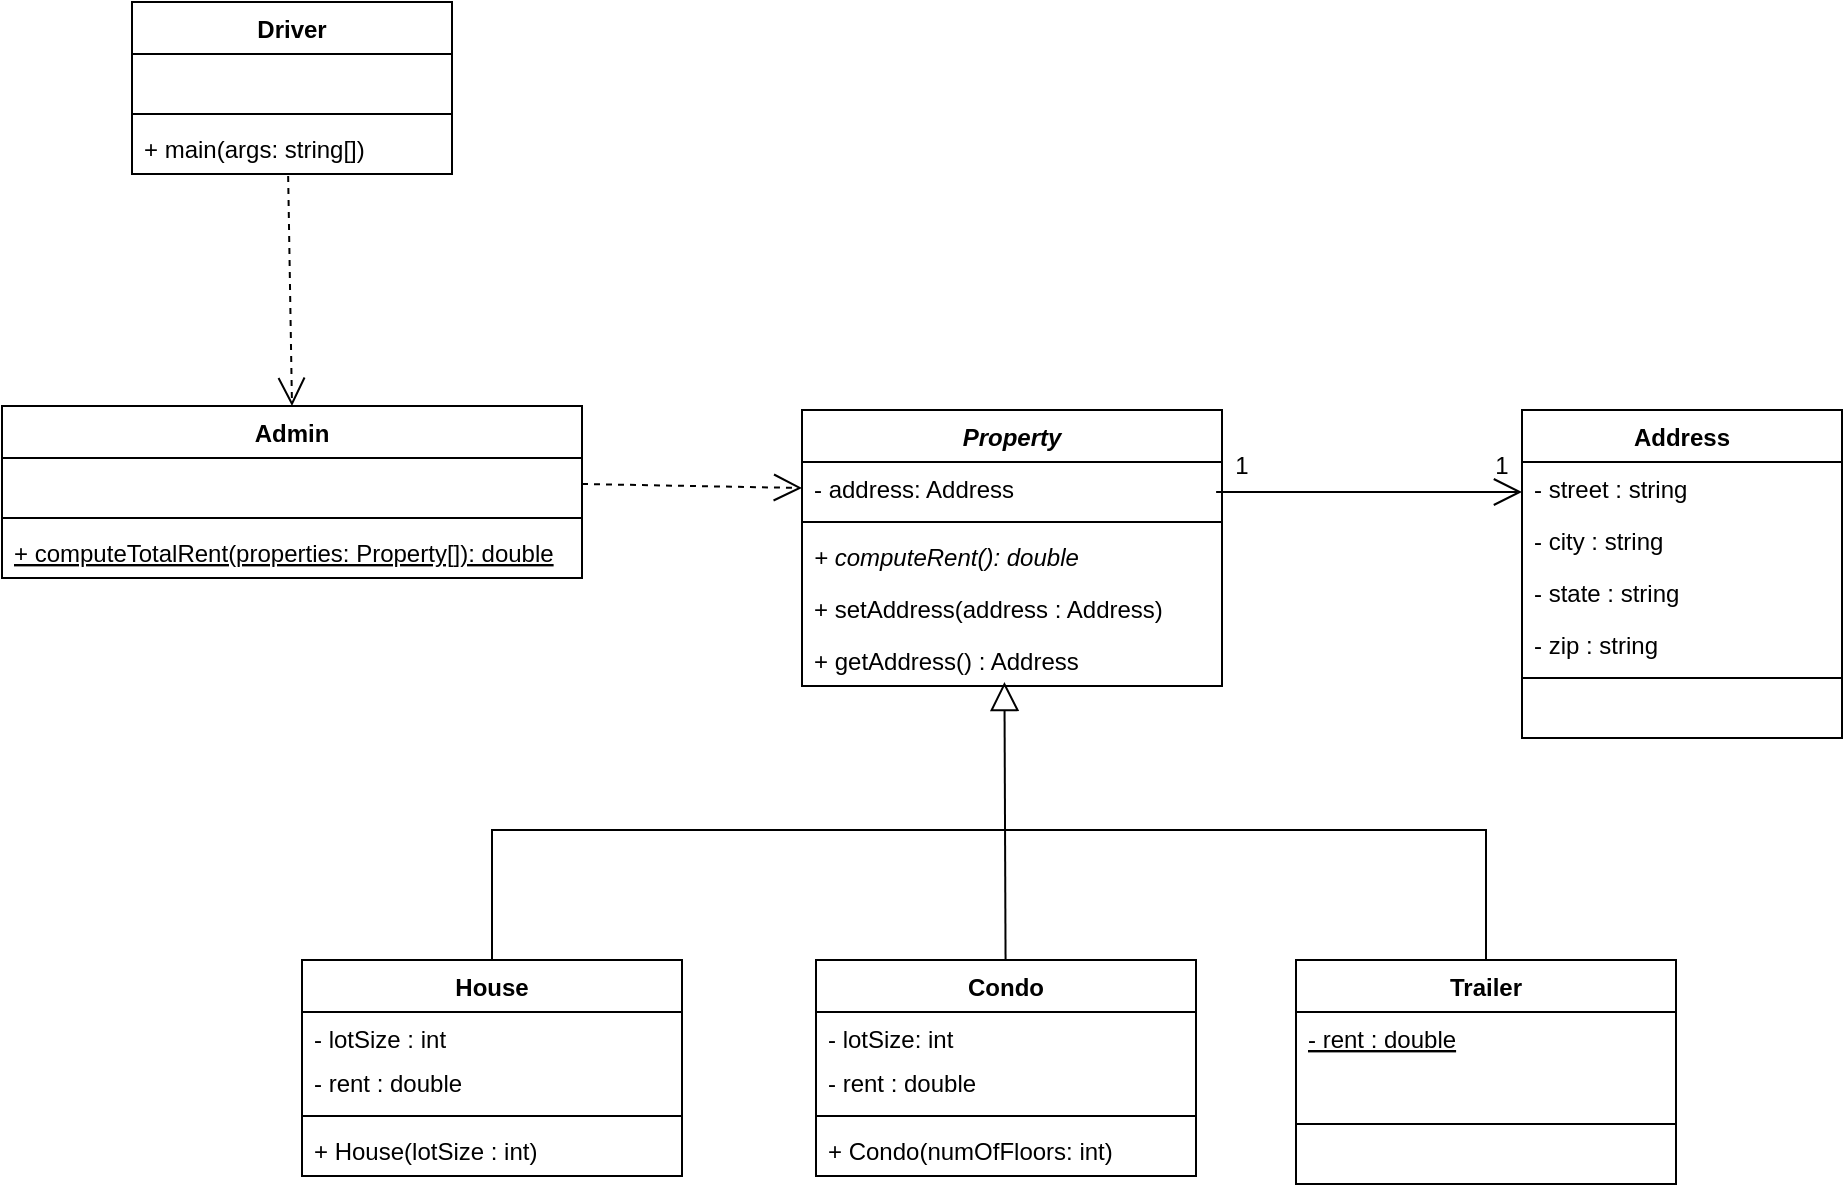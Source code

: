 <mxfile version="13.9.9" type="device"><diagram id="ylOzIhg154pAQtBBcECZ" name="Page-1"><mxGraphModel dx="1303" dy="828" grid="1" gridSize="10" guides="1" tooltips="1" connect="1" arrows="1" fold="1" page="1" pageScale="1" pageWidth="1100" pageHeight="850" math="0" shadow="0"><root><mxCell id="0"/><mxCell id="1" parent="0"/><mxCell id="e2WRnxQ7KsLLdT2iQ4DF-1" value="Property" style="swimlane;fontStyle=3;align=center;verticalAlign=top;childLayout=stackLayout;horizontal=1;startSize=26;horizontalStack=0;resizeParent=1;resizeParentMax=0;resizeLast=0;collapsible=1;marginBottom=0;" vertex="1" parent="1"><mxGeometry x="510" y="352" width="210" height="138" as="geometry"/></mxCell><mxCell id="e2WRnxQ7KsLLdT2iQ4DF-2" value="- address: Address" style="text;strokeColor=none;fillColor=none;align=left;verticalAlign=top;spacingLeft=4;spacingRight=4;overflow=hidden;rotatable=0;points=[[0,0.5],[1,0.5]];portConstraint=eastwest;" vertex="1" parent="e2WRnxQ7KsLLdT2iQ4DF-1"><mxGeometry y="26" width="210" height="26" as="geometry"/></mxCell><mxCell id="e2WRnxQ7KsLLdT2iQ4DF-3" value="" style="line;strokeWidth=1;fillColor=none;align=left;verticalAlign=middle;spacingTop=-1;spacingLeft=3;spacingRight=3;rotatable=0;labelPosition=right;points=[];portConstraint=eastwest;" vertex="1" parent="e2WRnxQ7KsLLdT2iQ4DF-1"><mxGeometry y="52" width="210" height="8" as="geometry"/></mxCell><mxCell id="e2WRnxQ7KsLLdT2iQ4DF-4" value="+ computeRent(): double" style="text;strokeColor=none;fillColor=none;align=left;verticalAlign=top;spacingLeft=4;spacingRight=4;overflow=hidden;rotatable=0;points=[[0,0.5],[1,0.5]];portConstraint=eastwest;fontStyle=2" vertex="1" parent="e2WRnxQ7KsLLdT2iQ4DF-1"><mxGeometry y="60" width="210" height="26" as="geometry"/></mxCell><mxCell id="e2WRnxQ7KsLLdT2iQ4DF-5" value="+ setAddress(address : Address)" style="text;strokeColor=none;fillColor=none;align=left;verticalAlign=top;spacingLeft=4;spacingRight=4;overflow=hidden;rotatable=0;points=[[0,0.5],[1,0.5]];portConstraint=eastwest;" vertex="1" parent="e2WRnxQ7KsLLdT2iQ4DF-1"><mxGeometry y="86" width="210" height="26" as="geometry"/></mxCell><mxCell id="e2WRnxQ7KsLLdT2iQ4DF-7" value="+ getAddress() : Address" style="text;strokeColor=none;fillColor=none;align=left;verticalAlign=top;spacingLeft=4;spacingRight=4;overflow=hidden;rotatable=0;points=[[0,0.5],[1,0.5]];portConstraint=eastwest;" vertex="1" parent="e2WRnxQ7KsLLdT2iQ4DF-1"><mxGeometry y="112" width="210" height="26" as="geometry"/></mxCell><mxCell id="e2WRnxQ7KsLLdT2iQ4DF-8" value="House" style="swimlane;fontStyle=1;align=center;verticalAlign=top;childLayout=stackLayout;horizontal=1;startSize=26;horizontalStack=0;resizeParent=1;resizeParentMax=0;resizeLast=0;collapsible=1;marginBottom=0;" vertex="1" parent="1"><mxGeometry x="260" y="627" width="190" height="108" as="geometry"/></mxCell><mxCell id="e2WRnxQ7KsLLdT2iQ4DF-9" value="- lotSize : int" style="text;strokeColor=none;fillColor=none;align=left;verticalAlign=top;spacingLeft=4;spacingRight=4;overflow=hidden;rotatable=0;points=[[0,0.5],[1,0.5]];portConstraint=eastwest;" vertex="1" parent="e2WRnxQ7KsLLdT2iQ4DF-8"><mxGeometry y="26" width="190" height="22" as="geometry"/></mxCell><mxCell id="e2WRnxQ7KsLLdT2iQ4DF-24" value="- rent : double" style="text;strokeColor=none;fillColor=none;align=left;verticalAlign=top;spacingLeft=4;spacingRight=4;overflow=hidden;rotatable=0;points=[[0,0.5],[1,0.5]];portConstraint=eastwest;" vertex="1" parent="e2WRnxQ7KsLLdT2iQ4DF-8"><mxGeometry y="48" width="190" height="26" as="geometry"/></mxCell><mxCell id="e2WRnxQ7KsLLdT2iQ4DF-10" value="" style="line;strokeWidth=1;fillColor=none;align=left;verticalAlign=middle;spacingTop=-1;spacingLeft=3;spacingRight=3;rotatable=0;labelPosition=right;points=[];portConstraint=eastwest;" vertex="1" parent="e2WRnxQ7KsLLdT2iQ4DF-8"><mxGeometry y="74" width="190" height="8" as="geometry"/></mxCell><mxCell id="e2WRnxQ7KsLLdT2iQ4DF-11" value="+ House(lotSize : int)" style="text;strokeColor=none;fillColor=none;align=left;verticalAlign=top;spacingLeft=4;spacingRight=4;overflow=hidden;rotatable=0;points=[[0,0.5],[1,0.5]];portConstraint=eastwest;" vertex="1" parent="e2WRnxQ7KsLLdT2iQ4DF-8"><mxGeometry y="82" width="190" height="26" as="geometry"/></mxCell><mxCell id="e2WRnxQ7KsLLdT2iQ4DF-16" value="Condo" style="swimlane;fontStyle=1;align=center;verticalAlign=top;childLayout=stackLayout;horizontal=1;startSize=26;horizontalStack=0;resizeParent=1;resizeParentMax=0;resizeLast=0;collapsible=1;marginBottom=0;" vertex="1" parent="1"><mxGeometry x="517" y="627" width="190" height="108" as="geometry"/></mxCell><mxCell id="e2WRnxQ7KsLLdT2iQ4DF-17" value="- lotSize: int" style="text;strokeColor=none;fillColor=none;align=left;verticalAlign=top;spacingLeft=4;spacingRight=4;overflow=hidden;rotatable=0;points=[[0,0.5],[1,0.5]];portConstraint=eastwest;" vertex="1" parent="e2WRnxQ7KsLLdT2iQ4DF-16"><mxGeometry y="26" width="190" height="22" as="geometry"/></mxCell><mxCell id="e2WRnxQ7KsLLdT2iQ4DF-25" value="- rent : double" style="text;strokeColor=none;fillColor=none;align=left;verticalAlign=top;spacingLeft=4;spacingRight=4;overflow=hidden;rotatable=0;points=[[0,0.5],[1,0.5]];portConstraint=eastwest;" vertex="1" parent="e2WRnxQ7KsLLdT2iQ4DF-16"><mxGeometry y="48" width="190" height="26" as="geometry"/></mxCell><mxCell id="e2WRnxQ7KsLLdT2iQ4DF-18" value="" style="line;strokeWidth=1;fillColor=none;align=left;verticalAlign=middle;spacingTop=-1;spacingLeft=3;spacingRight=3;rotatable=0;labelPosition=right;points=[];portConstraint=eastwest;" vertex="1" parent="e2WRnxQ7KsLLdT2iQ4DF-16"><mxGeometry y="74" width="190" height="8" as="geometry"/></mxCell><mxCell id="e2WRnxQ7KsLLdT2iQ4DF-19" value="+ Condo(numOfFloors: int)" style="text;strokeColor=none;fillColor=none;align=left;verticalAlign=top;spacingLeft=4;spacingRight=4;overflow=hidden;rotatable=0;points=[[0,0.5],[1,0.5]];portConstraint=eastwest;" vertex="1" parent="e2WRnxQ7KsLLdT2iQ4DF-16"><mxGeometry y="82" width="190" height="26" as="geometry"/></mxCell><mxCell id="e2WRnxQ7KsLLdT2iQ4DF-20" value="Trailer" style="swimlane;fontStyle=1;align=center;verticalAlign=top;childLayout=stackLayout;horizontal=1;startSize=26;horizontalStack=0;resizeParent=1;resizeParentMax=0;resizeLast=0;collapsible=1;marginBottom=0;" vertex="1" parent="1"><mxGeometry x="757" y="627" width="190" height="112" as="geometry"/></mxCell><mxCell id="e2WRnxQ7KsLLdT2iQ4DF-26" value="- rent : double" style="text;strokeColor=none;fillColor=none;align=left;verticalAlign=top;spacingLeft=4;spacingRight=4;overflow=hidden;rotatable=0;points=[[0,0.5],[1,0.5]];portConstraint=eastwest;fontStyle=4" vertex="1" parent="e2WRnxQ7KsLLdT2iQ4DF-20"><mxGeometry y="26" width="190" height="26" as="geometry"/></mxCell><mxCell id="e2WRnxQ7KsLLdT2iQ4DF-30" value=" " style="text;strokeColor=none;fillColor=none;align=left;verticalAlign=top;spacingLeft=4;spacingRight=4;overflow=hidden;rotatable=0;points=[[0,0.5],[1,0.5]];portConstraint=eastwest;" vertex="1" parent="e2WRnxQ7KsLLdT2iQ4DF-20"><mxGeometry y="52" width="190" height="26" as="geometry"/></mxCell><mxCell id="e2WRnxQ7KsLLdT2iQ4DF-22" value="" style="line;strokeWidth=1;fillColor=none;align=left;verticalAlign=middle;spacingTop=-1;spacingLeft=3;spacingRight=3;rotatable=0;labelPosition=right;points=[];portConstraint=eastwest;" vertex="1" parent="e2WRnxQ7KsLLdT2iQ4DF-20"><mxGeometry y="78" width="190" height="8" as="geometry"/></mxCell><mxCell id="e2WRnxQ7KsLLdT2iQ4DF-23" value="  " style="text;strokeColor=none;fillColor=none;align=left;verticalAlign=top;spacingLeft=4;spacingRight=4;overflow=hidden;rotatable=0;points=[[0,0.5],[1,0.5]];portConstraint=eastwest;" vertex="1" parent="e2WRnxQ7KsLLdT2iQ4DF-20"><mxGeometry y="86" width="190" height="26" as="geometry"/></mxCell><mxCell id="e2WRnxQ7KsLLdT2iQ4DF-28" value="" style="endArrow=block;endFill=0;endSize=12;html=1;entryX=0.482;entryY=0.922;entryDx=0;entryDy=0;entryPerimeter=0;" edge="1" parent="1" source="e2WRnxQ7KsLLdT2iQ4DF-16" target="e2WRnxQ7KsLLdT2iQ4DF-7"><mxGeometry width="160" relative="1" as="geometry"><mxPoint x="599" y="562" as="sourcePoint"/><mxPoint x="827" y="532" as="targetPoint"/></mxGeometry></mxCell><mxCell id="e2WRnxQ7KsLLdT2iQ4DF-31" value="" style="endArrow=none;html=1;exitX=0.5;exitY=0;exitDx=0;exitDy=0;entryX=0.5;entryY=0;entryDx=0;entryDy=0;rounded=0;" edge="1" parent="1" source="e2WRnxQ7KsLLdT2iQ4DF-8" target="e2WRnxQ7KsLLdT2iQ4DF-20"><mxGeometry width="50" height="50" relative="1" as="geometry"><mxPoint x="607" y="632" as="sourcePoint"/><mxPoint x="657" y="582" as="targetPoint"/><Array as="points"><mxPoint x="355" y="562"/><mxPoint x="597" y="562"/><mxPoint x="852" y="562"/></Array></mxGeometry></mxCell><mxCell id="e2WRnxQ7KsLLdT2iQ4DF-33" value="Address" style="swimlane;fontStyle=1;align=center;verticalAlign=top;childLayout=stackLayout;horizontal=1;startSize=26;horizontalStack=0;resizeParent=1;resizeParentMax=0;resizeLast=0;collapsible=1;marginBottom=0;" vertex="1" parent="1"><mxGeometry x="870" y="352" width="160" height="164" as="geometry"/></mxCell><mxCell id="e2WRnxQ7KsLLdT2iQ4DF-34" value="- street : string" style="text;strokeColor=none;fillColor=none;align=left;verticalAlign=top;spacingLeft=4;spacingRight=4;overflow=hidden;rotatable=0;points=[[0,0.5],[1,0.5]];portConstraint=eastwest;" vertex="1" parent="e2WRnxQ7KsLLdT2iQ4DF-33"><mxGeometry y="26" width="160" height="26" as="geometry"/></mxCell><mxCell id="e2WRnxQ7KsLLdT2iQ4DF-37" value="- city : string" style="text;strokeColor=none;fillColor=none;align=left;verticalAlign=top;spacingLeft=4;spacingRight=4;overflow=hidden;rotatable=0;points=[[0,0.5],[1,0.5]];portConstraint=eastwest;" vertex="1" parent="e2WRnxQ7KsLLdT2iQ4DF-33"><mxGeometry y="52" width="160" height="26" as="geometry"/></mxCell><mxCell id="e2WRnxQ7KsLLdT2iQ4DF-38" value="- state : string" style="text;strokeColor=none;fillColor=none;align=left;verticalAlign=top;spacingLeft=4;spacingRight=4;overflow=hidden;rotatable=0;points=[[0,0.5],[1,0.5]];portConstraint=eastwest;" vertex="1" parent="e2WRnxQ7KsLLdT2iQ4DF-33"><mxGeometry y="78" width="160" height="26" as="geometry"/></mxCell><mxCell id="e2WRnxQ7KsLLdT2iQ4DF-39" value="- zip : string" style="text;strokeColor=none;fillColor=none;align=left;verticalAlign=top;spacingLeft=4;spacingRight=4;overflow=hidden;rotatable=0;points=[[0,0.5],[1,0.5]];portConstraint=eastwest;" vertex="1" parent="e2WRnxQ7KsLLdT2iQ4DF-33"><mxGeometry y="104" width="160" height="26" as="geometry"/></mxCell><mxCell id="e2WRnxQ7KsLLdT2iQ4DF-35" value="" style="line;strokeWidth=1;fillColor=none;align=left;verticalAlign=middle;spacingTop=-1;spacingLeft=3;spacingRight=3;rotatable=0;labelPosition=right;points=[];portConstraint=eastwest;" vertex="1" parent="e2WRnxQ7KsLLdT2iQ4DF-33"><mxGeometry y="130" width="160" height="8" as="geometry"/></mxCell><mxCell id="e2WRnxQ7KsLLdT2iQ4DF-36" value=" " style="text;strokeColor=none;fillColor=none;align=left;verticalAlign=top;spacingLeft=4;spacingRight=4;overflow=hidden;rotatable=0;points=[[0,0.5],[1,0.5]];portConstraint=eastwest;" vertex="1" parent="e2WRnxQ7KsLLdT2iQ4DF-33"><mxGeometry y="138" width="160" height="26" as="geometry"/></mxCell><mxCell id="e2WRnxQ7KsLLdT2iQ4DF-40" value="" style="endArrow=open;endFill=1;endSize=12;html=1;entryX=0;entryY=0.25;entryDx=0;entryDy=0;exitX=0.986;exitY=0.577;exitDx=0;exitDy=0;exitPerimeter=0;" edge="1" parent="1" source="e2WRnxQ7KsLLdT2iQ4DF-2" target="e2WRnxQ7KsLLdT2iQ4DF-33"><mxGeometry width="160" relative="1" as="geometry"><mxPoint x="727" y="392" as="sourcePoint"/><mxPoint x="887" y="392" as="targetPoint"/></mxGeometry></mxCell><mxCell id="e2WRnxQ7KsLLdT2iQ4DF-41" value="1" style="text;align=center;fontStyle=0;verticalAlign=middle;spacingLeft=3;spacingRight=3;strokeColor=none;rotatable=0;points=[[0,0.5],[1,0.5]];portConstraint=eastwest;" vertex="1" parent="1"><mxGeometry x="720" y="366" width="20" height="26" as="geometry"/></mxCell><mxCell id="e2WRnxQ7KsLLdT2iQ4DF-43" value="1" style="text;align=center;fontStyle=0;verticalAlign=middle;spacingLeft=3;spacingRight=3;strokeColor=none;rotatable=0;points=[[0,0.5],[1,0.5]];portConstraint=eastwest;" vertex="1" parent="1"><mxGeometry x="850" y="366" width="20" height="26" as="geometry"/></mxCell><mxCell id="e2WRnxQ7KsLLdT2iQ4DF-48" value="Admin" style="swimlane;fontStyle=1;align=center;verticalAlign=top;childLayout=stackLayout;horizontal=1;startSize=26;horizontalStack=0;resizeParent=1;resizeParentMax=0;resizeLast=0;collapsible=1;marginBottom=0;" vertex="1" parent="1"><mxGeometry x="110" y="350" width="290" height="86" as="geometry"/></mxCell><mxCell id="e2WRnxQ7KsLLdT2iQ4DF-49" value="  " style="text;strokeColor=none;fillColor=none;align=left;verticalAlign=top;spacingLeft=4;spacingRight=4;overflow=hidden;rotatable=0;points=[[0,0.5],[1,0.5]];portConstraint=eastwest;" vertex="1" parent="e2WRnxQ7KsLLdT2iQ4DF-48"><mxGeometry y="26" width="290" height="26" as="geometry"/></mxCell><mxCell id="e2WRnxQ7KsLLdT2iQ4DF-50" value="" style="line;strokeWidth=1;fillColor=none;align=left;verticalAlign=middle;spacingTop=-1;spacingLeft=3;spacingRight=3;rotatable=0;labelPosition=right;points=[];portConstraint=eastwest;" vertex="1" parent="e2WRnxQ7KsLLdT2iQ4DF-48"><mxGeometry y="52" width="290" height="8" as="geometry"/></mxCell><mxCell id="e2WRnxQ7KsLLdT2iQ4DF-51" value="+ computeTotalRent(properties: Property[]): double" style="text;strokeColor=none;fillColor=none;align=left;verticalAlign=top;spacingLeft=4;spacingRight=4;overflow=hidden;rotatable=0;points=[[0,0.5],[1,0.5]];portConstraint=eastwest;fontStyle=4" vertex="1" parent="e2WRnxQ7KsLLdT2iQ4DF-48"><mxGeometry y="60" width="290" height="26" as="geometry"/></mxCell><mxCell id="e2WRnxQ7KsLLdT2iQ4DF-53" value="" style="endArrow=open;dashed=1;endFill=0;endSize=12;html=1;exitX=1;exitY=0.5;exitDx=0;exitDy=0;entryX=0;entryY=0.5;entryDx=0;entryDy=0;" edge="1" parent="1" source="e2WRnxQ7KsLLdT2iQ4DF-49" target="e2WRnxQ7KsLLdT2iQ4DF-2"><mxGeometry width="160" relative="1" as="geometry"><mxPoint x="330" y="480" as="sourcePoint"/><mxPoint x="490" y="480" as="targetPoint"/></mxGeometry></mxCell><mxCell id="e2WRnxQ7KsLLdT2iQ4DF-54" value="Driver" style="swimlane;fontStyle=1;align=center;verticalAlign=top;childLayout=stackLayout;horizontal=1;startSize=26;horizontalStack=0;resizeParent=1;resizeParentMax=0;resizeLast=0;collapsible=1;marginBottom=0;" vertex="1" parent="1"><mxGeometry x="175" y="148" width="160" height="86" as="geometry"/></mxCell><mxCell id="e2WRnxQ7KsLLdT2iQ4DF-55" value=" " style="text;strokeColor=none;fillColor=none;align=left;verticalAlign=top;spacingLeft=4;spacingRight=4;overflow=hidden;rotatable=0;points=[[0,0.5],[1,0.5]];portConstraint=eastwest;" vertex="1" parent="e2WRnxQ7KsLLdT2iQ4DF-54"><mxGeometry y="26" width="160" height="26" as="geometry"/></mxCell><mxCell id="e2WRnxQ7KsLLdT2iQ4DF-56" value="" style="line;strokeWidth=1;fillColor=none;align=left;verticalAlign=middle;spacingTop=-1;spacingLeft=3;spacingRight=3;rotatable=0;labelPosition=right;points=[];portConstraint=eastwest;" vertex="1" parent="e2WRnxQ7KsLLdT2iQ4DF-54"><mxGeometry y="52" width="160" height="8" as="geometry"/></mxCell><mxCell id="e2WRnxQ7KsLLdT2iQ4DF-57" value="+ main(args: string[])" style="text;strokeColor=none;fillColor=none;align=left;verticalAlign=top;spacingLeft=4;spacingRight=4;overflow=hidden;rotatable=0;points=[[0,0.5],[1,0.5]];portConstraint=eastwest;" vertex="1" parent="e2WRnxQ7KsLLdT2iQ4DF-54"><mxGeometry y="60" width="160" height="26" as="geometry"/></mxCell><mxCell id="e2WRnxQ7KsLLdT2iQ4DF-58" value="" style="endArrow=open;dashed=1;endFill=0;endSize=12;html=1;exitX=0.488;exitY=1.038;exitDx=0;exitDy=0;entryX=0.5;entryY=0;entryDx=0;entryDy=0;exitPerimeter=0;" edge="1" parent="1" source="e2WRnxQ7KsLLdT2iQ4DF-57" target="e2WRnxQ7KsLLdT2iQ4DF-48"><mxGeometry width="160" relative="1" as="geometry"><mxPoint x="410" y="399" as="sourcePoint"/><mxPoint x="520" y="401" as="targetPoint"/></mxGeometry></mxCell></root></mxGraphModel></diagram></mxfile>